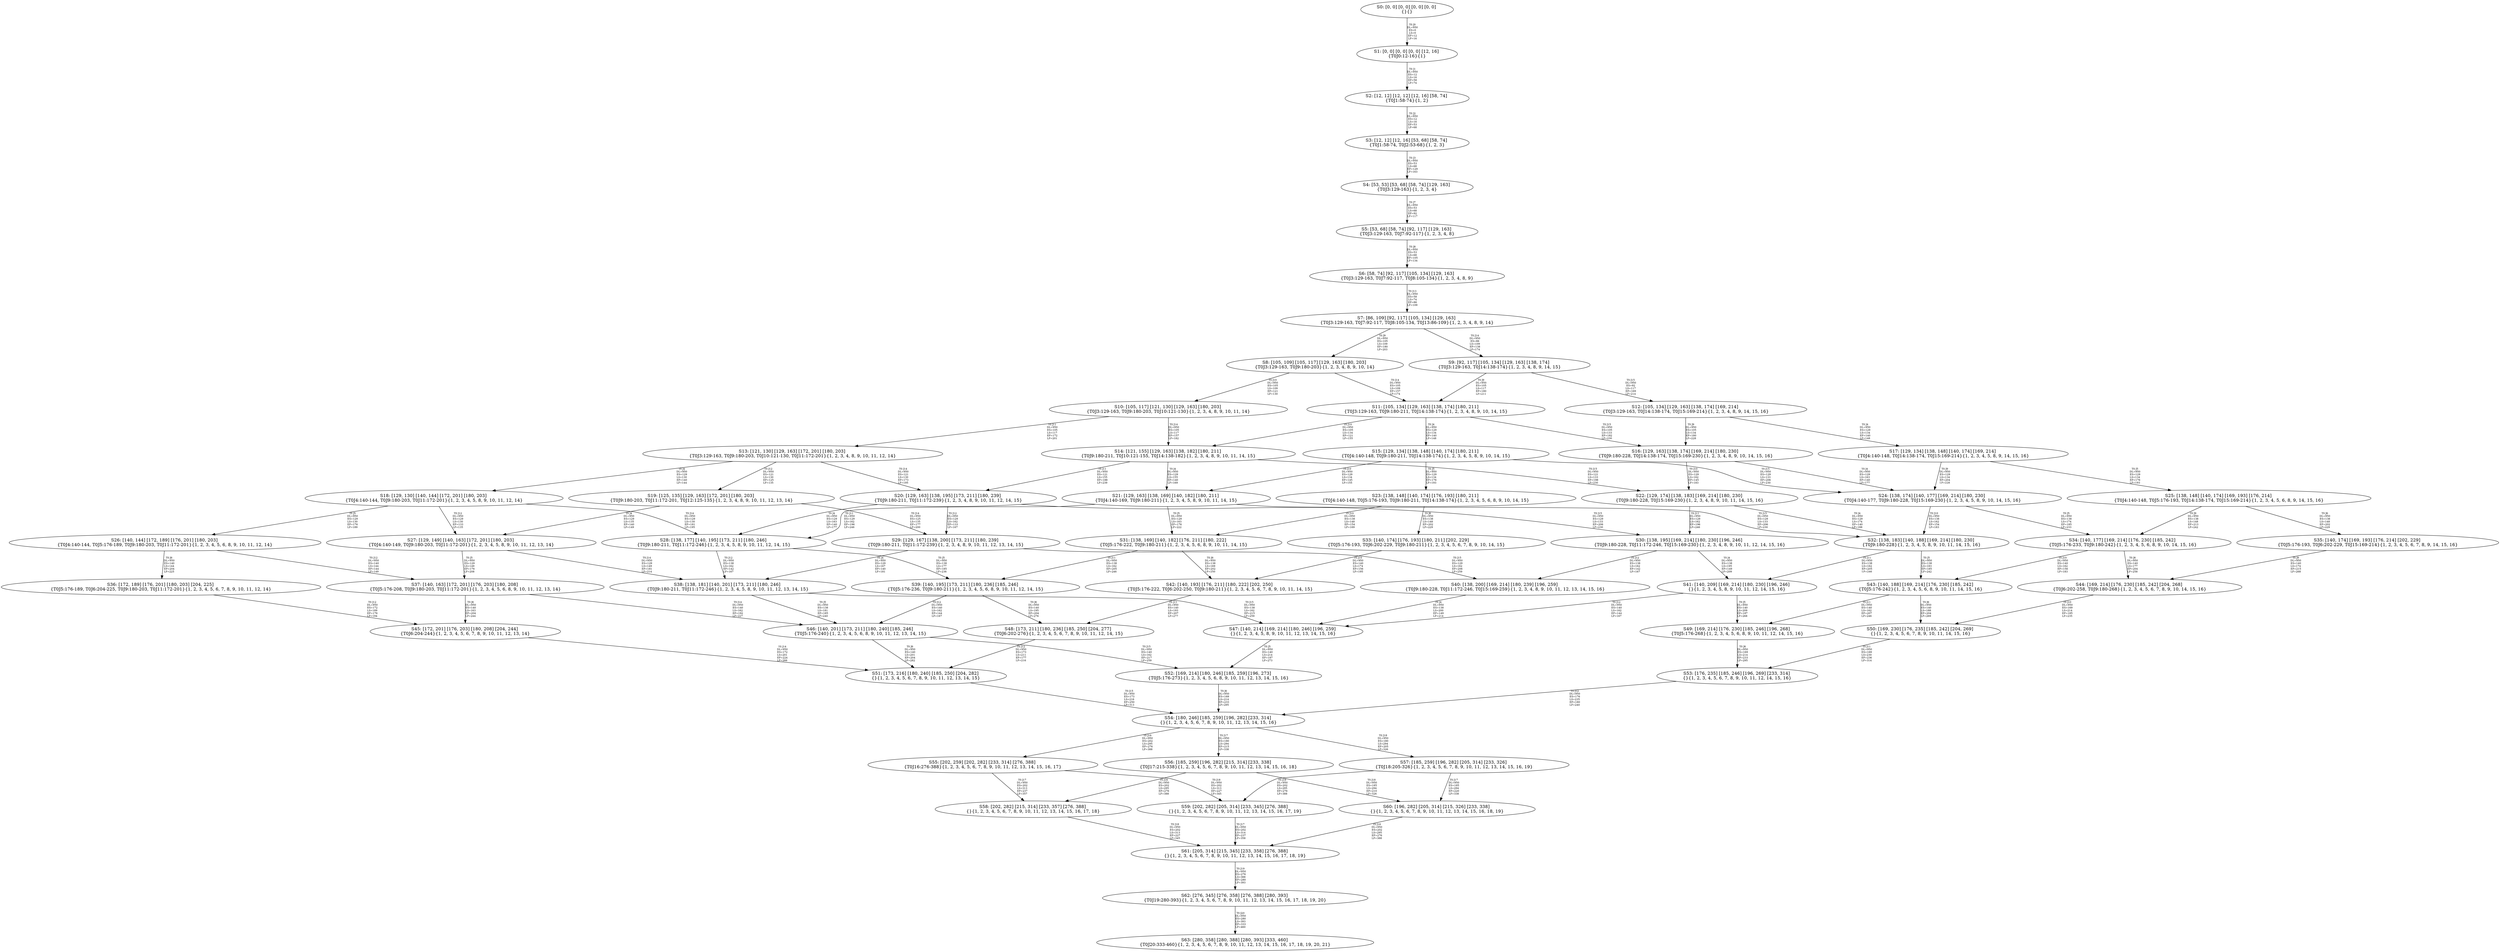 digraph {
	S0[label="S0: [0, 0] [0, 0] [0, 0] [0, 0] \n{}{}"];
	S1[label="S1: [0, 0] [0, 0] [0, 0] [12, 16] \n{T0J0:12-16}{1}"];
	S2[label="S2: [12, 12] [12, 12] [12, 16] [58, 74] \n{T0J1:58-74}{1, 2}"];
	S3[label="S3: [12, 12] [12, 16] [53, 68] [58, 74] \n{T0J1:58-74, T0J2:53-68}{1, 2, 3}"];
	S4[label="S4: [53, 53] [53, 68] [58, 74] [129, 163] \n{T0J3:129-163}{1, 2, 3, 4}"];
	S5[label="S5: [53, 68] [58, 74] [92, 117] [129, 163] \n{T0J3:129-163, T0J7:92-117}{1, 2, 3, 4, 8}"];
	S6[label="S6: [58, 74] [92, 117] [105, 134] [129, 163] \n{T0J3:129-163, T0J7:92-117, T0J8:105-134}{1, 2, 3, 4, 8, 9}"];
	S7[label="S7: [86, 109] [92, 117] [105, 134] [129, 163] \n{T0J3:129-163, T0J7:92-117, T0J8:105-134, T0J13:86-109}{1, 2, 3, 4, 8, 9, 14}"];
	S8[label="S8: [105, 109] [105, 117] [129, 163] [180, 203] \n{T0J3:129-163, T0J9:180-203}{1, 2, 3, 4, 8, 9, 10, 14}"];
	S9[label="S9: [92, 117] [105, 134] [129, 163] [138, 174] \n{T0J3:129-163, T0J14:138-174}{1, 2, 3, 4, 8, 9, 14, 15}"];
	S10[label="S10: [105, 117] [121, 130] [129, 163] [180, 203] \n{T0J3:129-163, T0J9:180-203, T0J10:121-130}{1, 2, 3, 4, 8, 9, 10, 11, 14}"];
	S11[label="S11: [105, 134] [129, 163] [138, 174] [180, 211] \n{T0J3:129-163, T0J9:180-211, T0J14:138-174}{1, 2, 3, 4, 8, 9, 10, 14, 15}"];
	S12[label="S12: [105, 134] [129, 163] [138, 174] [169, 214] \n{T0J3:129-163, T0J14:138-174, T0J15:169-214}{1, 2, 3, 4, 8, 9, 14, 15, 16}"];
	S13[label="S13: [121, 130] [129, 163] [172, 201] [180, 203] \n{T0J3:129-163, T0J9:180-203, T0J10:121-130, T0J11:172-201}{1, 2, 3, 4, 8, 9, 10, 11, 12, 14}"];
	S14[label="S14: [121, 155] [129, 163] [138, 182] [180, 211] \n{T0J9:180-211, T0J10:121-155, T0J14:138-182}{1, 2, 3, 4, 8, 9, 10, 11, 14, 15}"];
	S15[label="S15: [129, 134] [138, 148] [140, 174] [180, 211] \n{T0J4:140-148, T0J9:180-211, T0J14:138-174}{1, 2, 3, 4, 5, 8, 9, 10, 14, 15}"];
	S16[label="S16: [129, 163] [138, 174] [169, 214] [180, 230] \n{T0J9:180-228, T0J14:138-174, T0J15:169-230}{1, 2, 3, 4, 8, 9, 10, 14, 15, 16}"];
	S17[label="S17: [129, 134] [138, 148] [140, 174] [169, 214] \n{T0J4:140-148, T0J14:138-174, T0J15:169-214}{1, 2, 3, 4, 5, 8, 9, 14, 15, 16}"];
	S18[label="S18: [129, 130] [140, 144] [172, 201] [180, 203] \n{T0J4:140-144, T0J9:180-203, T0J11:172-201}{1, 2, 3, 4, 5, 8, 9, 10, 11, 12, 14}"];
	S19[label="S19: [125, 135] [129, 163] [172, 201] [180, 203] \n{T0J9:180-203, T0J11:172-201, T0J12:125-135}{1, 2, 3, 4, 8, 9, 10, 11, 12, 13, 14}"];
	S20[label="S20: [129, 163] [138, 195] [173, 211] [180, 239] \n{T0J9:180-211, T0J11:172-239}{1, 2, 3, 4, 8, 9, 10, 11, 12, 14, 15}"];
	S21[label="S21: [129, 163] [138, 169] [140, 182] [180, 211] \n{T0J4:140-169, T0J9:180-211}{1, 2, 3, 4, 5, 8, 9, 10, 11, 14, 15}"];
	S22[label="S22: [129, 174] [138, 183] [169, 214] [180, 230] \n{T0J9:180-228, T0J15:169-230}{1, 2, 3, 4, 8, 9, 10, 11, 14, 15, 16}"];
	S23[label="S23: [138, 148] [140, 174] [176, 193] [180, 211] \n{T0J4:140-148, T0J5:176-193, T0J9:180-211, T0J14:138-174}{1, 2, 3, 4, 5, 6, 8, 9, 10, 14, 15}"];
	S24[label="S24: [138, 174] [140, 177] [169, 214] [180, 230] \n{T0J4:140-177, T0J9:180-228, T0J15:169-230}{1, 2, 3, 4, 5, 8, 9, 10, 14, 15, 16}"];
	S25[label="S25: [138, 148] [140, 174] [169, 193] [176, 214] \n{T0J4:140-148, T0J5:176-193, T0J14:138-174, T0J15:169-214}{1, 2, 3, 4, 5, 6, 8, 9, 14, 15, 16}"];
	S26[label="S26: [140, 144] [172, 189] [176, 201] [180, 203] \n{T0J4:140-144, T0J5:176-189, T0J9:180-203, T0J11:172-201}{1, 2, 3, 4, 5, 6, 8, 9, 10, 11, 12, 14}"];
	S27[label="S27: [129, 149] [140, 163] [172, 201] [180, 203] \n{T0J4:140-149, T0J9:180-203, T0J11:172-201}{1, 2, 3, 4, 5, 8, 9, 10, 11, 12, 13, 14}"];
	S28[label="S28: [138, 177] [140, 195] [173, 211] [180, 246] \n{T0J9:180-211, T0J11:172-246}{1, 2, 3, 4, 5, 8, 9, 10, 11, 12, 14, 15}"];
	S29[label="S29: [129, 167] [138, 200] [173, 211] [180, 239] \n{T0J9:180-211, T0J11:172-239}{1, 2, 3, 4, 8, 9, 10, 11, 12, 13, 14, 15}"];
	S30[label="S30: [138, 195] [169, 214] [180, 230] [196, 246] \n{T0J9:180-228, T0J11:172-246, T0J15:169-230}{1, 2, 3, 4, 8, 9, 10, 11, 12, 14, 15, 16}"];
	S31[label="S31: [138, 169] [140, 182] [176, 211] [180, 222] \n{T0J5:176-222, T0J9:180-211}{1, 2, 3, 4, 5, 6, 8, 9, 10, 11, 14, 15}"];
	S32[label="S32: [138, 183] [140, 188] [169, 214] [180, 230] \n{T0J9:180-228}{1, 2, 3, 4, 5, 8, 9, 10, 11, 14, 15, 16}"];
	S33[label="S33: [140, 174] [176, 193] [180, 211] [202, 229] \n{T0J5:176-193, T0J6:202-229, T0J9:180-211}{1, 2, 3, 4, 5, 6, 7, 8, 9, 10, 14, 15}"];
	S34[label="S34: [140, 177] [169, 214] [176, 230] [185, 242] \n{T0J5:176-233, T0J9:180-242}{1, 2, 3, 4, 5, 6, 8, 9, 10, 14, 15, 16}"];
	S35[label="S35: [140, 174] [169, 193] [176, 214] [202, 229] \n{T0J5:176-193, T0J6:202-229, T0J15:169-214}{1, 2, 3, 4, 5, 6, 7, 8, 9, 14, 15, 16}"];
	S36[label="S36: [172, 189] [176, 201] [180, 203] [204, 225] \n{T0J5:176-189, T0J6:204-225, T0J9:180-203, T0J11:172-201}{1, 2, 3, 4, 5, 6, 7, 8, 9, 10, 11, 12, 14}"];
	S37[label="S37: [140, 163] [172, 201] [176, 203] [180, 208] \n{T0J5:176-208, T0J9:180-203, T0J11:172-201}{1, 2, 3, 4, 5, 6, 8, 9, 10, 11, 12, 13, 14}"];
	S38[label="S38: [138, 181] [140, 201] [173, 211] [180, 246] \n{T0J9:180-211, T0J11:172-246}{1, 2, 3, 4, 5, 8, 9, 10, 11, 12, 13, 14, 15}"];
	S39[label="S39: [140, 195] [173, 211] [180, 236] [185, 246] \n{T0J5:176-236, T0J9:180-211}{1, 2, 3, 4, 5, 6, 8, 9, 10, 11, 12, 14, 15}"];
	S40[label="S40: [138, 200] [169, 214] [180, 239] [196, 259] \n{T0J9:180-228, T0J11:172-246, T0J15:169-259}{1, 2, 3, 4, 8, 9, 10, 11, 12, 13, 14, 15, 16}"];
	S41[label="S41: [140, 209] [169, 214] [180, 230] [196, 246] \n{}{1, 2, 3, 4, 5, 8, 9, 10, 11, 12, 14, 15, 16}"];
	S42[label="S42: [140, 193] [176, 211] [180, 222] [202, 250] \n{T0J5:176-222, T0J6:202-250, T0J9:180-211}{1, 2, 3, 4, 5, 6, 7, 8, 9, 10, 11, 14, 15}"];
	S43[label="S43: [140, 188] [169, 214] [176, 230] [185, 242] \n{T0J5:176-242}{1, 2, 3, 4, 5, 6, 8, 9, 10, 11, 14, 15, 16}"];
	S44[label="S44: [169, 214] [176, 230] [185, 242] [204, 268] \n{T0J6:202-258, T0J9:180-268}{1, 2, 3, 4, 5, 6, 7, 8, 9, 10, 14, 15, 16}"];
	S45[label="S45: [172, 201] [176, 203] [180, 208] [204, 244] \n{T0J6:204-244}{1, 2, 3, 4, 5, 6, 7, 8, 9, 10, 11, 12, 13, 14}"];
	S46[label="S46: [140, 201] [173, 211] [180, 240] [185, 246] \n{T0J5:176-240}{1, 2, 3, 4, 5, 6, 8, 9, 10, 11, 12, 13, 14, 15}"];
	S47[label="S47: [140, 214] [169, 214] [180, 246] [196, 259] \n{}{1, 2, 3, 4, 5, 8, 9, 10, 11, 12, 13, 14, 15, 16}"];
	S48[label="S48: [173, 211] [180, 236] [185, 250] [204, 277] \n{T0J6:202-276}{1, 2, 3, 4, 5, 6, 7, 8, 9, 10, 11, 12, 14, 15}"];
	S49[label="S49: [169, 214] [176, 230] [185, 246] [196, 268] \n{T0J5:176-268}{1, 2, 3, 4, 5, 6, 8, 9, 10, 11, 12, 14, 15, 16}"];
	S50[label="S50: [169, 230] [176, 235] [185, 242] [204, 269] \n{}{1, 2, 3, 4, 5, 6, 7, 8, 9, 10, 11, 14, 15, 16}"];
	S51[label="S51: [173, 216] [180, 240] [185, 250] [204, 282] \n{}{1, 2, 3, 4, 5, 6, 7, 8, 9, 10, 11, 12, 13, 14, 15}"];
	S52[label="S52: [169, 214] [180, 246] [185, 259] [196, 273] \n{T0J5:176-273}{1, 2, 3, 4, 5, 6, 8, 9, 10, 11, 12, 13, 14, 15, 16}"];
	S53[label="S53: [176, 235] [185, 246] [196, 269] [233, 314] \n{}{1, 2, 3, 4, 5, 6, 7, 8, 9, 10, 11, 12, 14, 15, 16}"];
	S54[label="S54: [180, 246] [185, 259] [196, 282] [233, 314] \n{}{1, 2, 3, 4, 5, 6, 7, 8, 9, 10, 11, 12, 13, 14, 15, 16}"];
	S55[label="S55: [202, 259] [202, 282] [233, 314] [276, 388] \n{T0J16:276-388}{1, 2, 3, 4, 5, 6, 7, 8, 9, 10, 11, 12, 13, 14, 15, 16, 17}"];
	S56[label="S56: [185, 259] [196, 282] [215, 314] [233, 338] \n{T0J17:215-338}{1, 2, 3, 4, 5, 6, 7, 8, 9, 10, 11, 12, 13, 14, 15, 16, 18}"];
	S57[label="S57: [185, 259] [196, 282] [205, 314] [233, 326] \n{T0J18:205-326}{1, 2, 3, 4, 5, 6, 7, 8, 9, 10, 11, 12, 13, 14, 15, 16, 19}"];
	S58[label="S58: [202, 282] [215, 314] [233, 357] [276, 388] \n{}{1, 2, 3, 4, 5, 6, 7, 8, 9, 10, 11, 12, 13, 14, 15, 16, 17, 18}"];
	S59[label="S59: [202, 282] [205, 314] [233, 345] [276, 388] \n{}{1, 2, 3, 4, 5, 6, 7, 8, 9, 10, 11, 12, 13, 14, 15, 16, 17, 19}"];
	S60[label="S60: [196, 282] [205, 314] [215, 326] [233, 338] \n{}{1, 2, 3, 4, 5, 6, 7, 8, 9, 10, 11, 12, 13, 14, 15, 16, 18, 19}"];
	S61[label="S61: [205, 314] [215, 345] [233, 358] [276, 388] \n{}{1, 2, 3, 4, 5, 6, 7, 8, 9, 10, 11, 12, 13, 14, 15, 16, 17, 18, 19}"];
	S62[label="S62: [276, 345] [276, 358] [276, 388] [280, 393] \n{T0J19:280-393}{1, 2, 3, 4, 5, 6, 7, 8, 9, 10, 11, 12, 13, 14, 15, 16, 17, 18, 19, 20}"];
	S63[label="S63: [280, 358] [280, 388] [280, 393] [333, 460] \n{T0J20:333-460}{1, 2, 3, 4, 5, 6, 7, 8, 9, 10, 11, 12, 13, 14, 15, 16, 17, 18, 19, 20, 21}"];
	S0 -> S1[label="T0 J0\nDL=950\nES=0\nLS=0\nEF=12\nLF=16",fontsize=8];
	S1 -> S2[label="T0 J1\nDL=950\nES=12\nLS=16\nEF=58\nLF=74",fontsize=8];
	S2 -> S3[label="T0 J2\nDL=950\nES=12\nLS=16\nEF=53\nLF=68",fontsize=8];
	S3 -> S4[label="T0 J3\nDL=950\nES=53\nLS=68\nEF=129\nLF=163",fontsize=8];
	S4 -> S5[label="T0 J7\nDL=950\nES=53\nLS=68\nEF=92\nLF=117",fontsize=8];
	S5 -> S6[label="T0 J8\nDL=950\nES=53\nLS=68\nEF=105\nLF=134",fontsize=8];
	S6 -> S7[label="T0 J13\nDL=950\nES=58\nLS=74\nEF=86\nLF=109",fontsize=8];
	S7 -> S8[label="T0 J9\nDL=950\nES=105\nLS=109\nEF=180\nLF=203",fontsize=8];
	S7 -> S9[label="T0 J14\nDL=950\nES=86\nLS=109\nEF=138\nLF=174",fontsize=8];
	S8 -> S10[label="T0 J10\nDL=950\nES=105\nLS=109\nEF=121\nLF=130",fontsize=8];
	S8 -> S11[label="T0 J14\nDL=950\nES=105\nLS=109\nEF=157\nLF=174",fontsize=8];
	S9 -> S11[label="T0 J9\nDL=950\nES=105\nLS=117\nEF=180\nLF=211",fontsize=8];
	S9 -> S12[label="T0 J15\nDL=950\nES=92\nLS=117\nEF=169\nLF=214",fontsize=8];
	S10 -> S13[label="T0 J11\nDL=950\nES=105\nLS=117\nEF=172\nLF=201",fontsize=8];
	S10 -> S14[label="T0 J14\nDL=950\nES=105\nLS=117\nEF=157\nLF=182",fontsize=8];
	S11 -> S15[label="T0 J4\nDL=950\nES=129\nLS=134\nEF=140\nLF=148",fontsize=8];
	S11 -> S14[label="T0 J10\nDL=950\nES=105\nLS=134\nEF=121\nLF=155",fontsize=8];
	S11 -> S16[label="T0 J15\nDL=950\nES=105\nLS=133\nEF=182\nLF=230",fontsize=8];
	S12 -> S17[label="T0 J4\nDL=950\nES=129\nLS=134\nEF=140\nLF=148",fontsize=8];
	S12 -> S16[label="T0 J9\nDL=950\nES=105\nLS=134\nEF=180\nLF=228",fontsize=8];
	S13 -> S18[label="T0 J4\nDL=950\nES=129\nLS=130\nEF=140\nLF=144",fontsize=8];
	S13 -> S19[label="T0 J12\nDL=950\nES=121\nLS=130\nEF=125\nLF=135",fontsize=8];
	S13 -> S20[label="T0 J14\nDL=950\nES=121\nLS=130\nEF=173\nLF=195",fontsize=8];
	S14 -> S21[label="T0 J4\nDL=950\nES=129\nLS=155\nEF=140\nLF=169",fontsize=8];
	S14 -> S20[label="T0 J11\nDL=950\nES=121\nLS=155\nEF=188\nLF=239",fontsize=8];
	S14 -> S22[label="T0 J15\nDL=950\nES=121\nLS=133\nEF=198\nLF=230",fontsize=8];
	S15 -> S23[label="T0 J5\nDL=950\nES=129\nLS=134\nEF=176\nLF=193",fontsize=8];
	S15 -> S21[label="T0 J10\nDL=950\nES=129\nLS=134\nEF=145\nLF=155",fontsize=8];
	S15 -> S24[label="T0 J15\nDL=950\nES=129\nLS=133\nEF=206\nLF=230",fontsize=8];
	S16 -> S24[label="T0 J4\nDL=950\nES=129\nLS=163\nEF=140\nLF=177",fontsize=8];
	S16 -> S22[label="T0 J10\nDL=950\nES=129\nLS=162\nEF=145\nLF=183",fontsize=8];
	S17 -> S25[label="T0 J5\nDL=950\nES=129\nLS=134\nEF=176\nLF=193",fontsize=8];
	S17 -> S24[label="T0 J9\nDL=950\nES=129\nLS=134\nEF=204\nLF=228",fontsize=8];
	S18 -> S26[label="T0 J5\nDL=950\nES=129\nLS=130\nEF=176\nLF=189",fontsize=8];
	S18 -> S27[label="T0 J12\nDL=950\nES=129\nLS=130\nEF=133\nLF=135",fontsize=8];
	S18 -> S28[label="T0 J14\nDL=950\nES=129\nLS=130\nEF=181\nLF=195",fontsize=8];
	S19 -> S27[label="T0 J4\nDL=950\nES=129\nLS=135\nEF=140\nLF=149",fontsize=8];
	S19 -> S29[label="T0 J14\nDL=950\nES=125\nLS=135\nEF=177\nLF=200",fontsize=8];
	S20 -> S28[label="T0 J4\nDL=950\nES=129\nLS=163\nEF=140\nLF=177",fontsize=8];
	S20 -> S29[label="T0 J12\nDL=950\nES=129\nLS=162\nEF=133\nLF=167",fontsize=8];
	S20 -> S30[label="T0 J15\nDL=950\nES=129\nLS=133\nEF=206\nLF=230",fontsize=8];
	S21 -> S31[label="T0 J5\nDL=950\nES=129\nLS=163\nEF=176\nLF=222",fontsize=8];
	S21 -> S28[label="T0 J11\nDL=950\nES=129\nLS=162\nEF=196\nLF=246",fontsize=8];
	S21 -> S32[label="T0 J15\nDL=950\nES=129\nLS=133\nEF=206\nLF=230",fontsize=8];
	S22 -> S32[label="T0 J4\nDL=950\nES=129\nLS=174\nEF=140\nLF=188",fontsize=8];
	S22 -> S30[label="T0 J11\nDL=950\nES=129\nLS=162\nEF=196\nLF=246",fontsize=8];
	S23 -> S33[label="T0 J6\nDL=950\nES=138\nLS=148\nEF=202\nLF=229",fontsize=8];
	S23 -> S31[label="T0 J10\nDL=950\nES=138\nLS=148\nEF=154\nLF=169",fontsize=8];
	S24 -> S34[label="T0 J5\nDL=950\nES=138\nLS=174\nEF=185\nLF=233",fontsize=8];
	S24 -> S32[label="T0 J10\nDL=950\nES=138\nLS=162\nEF=154\nLF=183",fontsize=8];
	S25 -> S35[label="T0 J6\nDL=950\nES=138\nLS=148\nEF=202\nLF=229",fontsize=8];
	S25 -> S34[label="T0 J9\nDL=950\nES=138\nLS=148\nEF=213\nLF=242",fontsize=8];
	S26 -> S36[label="T0 J6\nDL=950\nES=140\nLS=144\nEF=204\nLF=225",fontsize=8];
	S26 -> S37[label="T0 J12\nDL=950\nES=140\nLS=144\nEF=144\nLF=149",fontsize=8];
	S27 -> S37[label="T0 J5\nDL=950\nES=129\nLS=149\nEF=176\nLF=208",fontsize=8];
	S27 -> S38[label="T0 J14\nDL=950\nES=129\nLS=149\nEF=181\nLF=214",fontsize=8];
	S28 -> S39[label="T0 J5\nDL=950\nES=138\nLS=177\nEF=185\nLF=236",fontsize=8];
	S28 -> S38[label="T0 J12\nDL=950\nES=138\nLS=162\nEF=142\nLF=167",fontsize=8];
	S29 -> S38[label="T0 J4\nDL=950\nES=129\nLS=167\nEF=140\nLF=181",fontsize=8];
	S29 -> S40[label="T0 J15\nDL=950\nES=129\nLS=162\nEF=206\nLF=259",fontsize=8];
	S30 -> S41[label="T0 J4\nDL=950\nES=138\nLS=195\nEF=149\nLF=209",fontsize=8];
	S30 -> S40[label="T0 J12\nDL=950\nES=138\nLS=162\nEF=142\nLF=167",fontsize=8];
	S31 -> S42[label="T0 J6\nDL=950\nES=138\nLS=169\nEF=202\nLF=250",fontsize=8];
	S31 -> S39[label="T0 J11\nDL=950\nES=138\nLS=162\nEF=205\nLF=246",fontsize=8];
	S32 -> S43[label="T0 J5\nDL=950\nES=138\nLS=183\nEF=185\nLF=242",fontsize=8];
	S32 -> S41[label="T0 J11\nDL=950\nES=138\nLS=162\nEF=205\nLF=246",fontsize=8];
	S33 -> S42[label="T0 J10\nDL=950\nES=140\nLS=174\nEF=156\nLF=195",fontsize=8];
	S34 -> S44[label="T0 J6\nDL=950\nES=140\nLS=177\nEF=204\nLF=258",fontsize=8];
	S34 -> S43[label="T0 J10\nDL=950\nES=140\nLS=162\nEF=156\nLF=183",fontsize=8];
	S35 -> S44[label="T0 J9\nDL=950\nES=140\nLS=174\nEF=215\nLF=268",fontsize=8];
	S36 -> S45[label="T0 J12\nDL=950\nES=172\nLS=189\nEF=176\nLF=194",fontsize=8];
	S37 -> S45[label="T0 J6\nDL=950\nES=140\nLS=163\nEF=204\nLF=244",fontsize=8];
	S37 -> S46[label="T0 J14\nDL=950\nES=140\nLS=162\nEF=192\nLF=227",fontsize=8];
	S38 -> S46[label="T0 J5\nDL=950\nES=138\nLS=181\nEF=185\nLF=240",fontsize=8];
	S38 -> S47[label="T0 J15\nDL=950\nES=138\nLS=162\nEF=215\nLF=259",fontsize=8];
	S39 -> S48[label="T0 J6\nDL=950\nES=140\nLS=195\nEF=204\nLF=276",fontsize=8];
	S39 -> S46[label="T0 J12\nDL=950\nES=140\nLS=162\nEF=144\nLF=167",fontsize=8];
	S40 -> S47[label="T0 J4\nDL=950\nES=138\nLS=200\nEF=149\nLF=214",fontsize=8];
	S41 -> S49[label="T0 J5\nDL=950\nES=140\nLS=209\nEF=187\nLF=268",fontsize=8];
	S41 -> S47[label="T0 J12\nDL=950\nES=140\nLS=162\nEF=144\nLF=167",fontsize=8];
	S42 -> S48[label="T0 J11\nDL=950\nES=140\nLS=193\nEF=207\nLF=277",fontsize=8];
	S43 -> S50[label="T0 J6\nDL=950\nES=140\nLS=188\nEF=204\nLF=269",fontsize=8];
	S43 -> S49[label="T0 J11\nDL=950\nES=140\nLS=162\nEF=207\nLF=246",fontsize=8];
	S44 -> S50[label="T0 J10\nDL=950\nES=169\nLS=214\nEF=185\nLF=235",fontsize=8];
	S45 -> S51[label="T0 J14\nDL=950\nES=172\nLS=201\nEF=224\nLF=266",fontsize=8];
	S46 -> S51[label="T0 J6\nDL=950\nES=140\nLS=201\nEF=204\nLF=282",fontsize=8];
	S46 -> S52[label="T0 J15\nDL=950\nES=140\nLS=162\nEF=217\nLF=259",fontsize=8];
	S47 -> S52[label="T0 J5\nDL=950\nES=140\nLS=214\nEF=187\nLF=273",fontsize=8];
	S48 -> S51[label="T0 J12\nDL=950\nES=173\nLS=211\nEF=177\nLF=216",fontsize=8];
	S49 -> S53[label="T0 J6\nDL=950\nES=169\nLS=214\nEF=233\nLF=295",fontsize=8];
	S50 -> S53[label="T0 J11\nDL=950\nES=169\nLS=230\nEF=236\nLF=314",fontsize=8];
	S51 -> S54[label="T0 J15\nDL=950\nES=173\nLS=216\nEF=250\nLF=313",fontsize=8];
	S52 -> S54[label="T0 J6\nDL=950\nES=169\nLS=214\nEF=233\nLF=295",fontsize=8];
	S53 -> S54[label="T0 J12\nDL=950\nES=176\nLS=235\nEF=180\nLF=240",fontsize=8];
	S54 -> S55[label="T0 J16\nDL=950\nES=202\nLS=295\nEF=276\nLF=388",fontsize=8];
	S54 -> S56[label="T0 J17\nDL=950\nES=180\nLS=294\nEF=215\nLF=338",fontsize=8];
	S54 -> S57[label="T0 J18\nDL=950\nES=180\nLS=294\nEF=205\nLF=326",fontsize=8];
	S55 -> S58[label="T0 J17\nDL=950\nES=202\nLS=313\nEF=237\nLF=357",fontsize=8];
	S55 -> S59[label="T0 J18\nDL=950\nES=202\nLS=313\nEF=227\nLF=345",fontsize=8];
	S56 -> S58[label="T0 J16\nDL=950\nES=202\nLS=295\nEF=276\nLF=388",fontsize=8];
	S56 -> S60[label="T0 J18\nDL=950\nES=185\nLS=294\nEF=210\nLF=326",fontsize=8];
	S57 -> S59[label="T0 J16\nDL=950\nES=202\nLS=295\nEF=276\nLF=388",fontsize=8];
	S57 -> S60[label="T0 J17\nDL=950\nES=185\nLS=294\nEF=220\nLF=338",fontsize=8];
	S58 -> S61[label="T0 J18\nDL=950\nES=202\nLS=313\nEF=227\nLF=345",fontsize=8];
	S59 -> S61[label="T0 J17\nDL=950\nES=202\nLS=314\nEF=237\nLF=358",fontsize=8];
	S60 -> S61[label="T0 J16\nDL=950\nES=202\nLS=295\nEF=276\nLF=388",fontsize=8];
	S61 -> S62[label="T0 J19\nDL=950\nES=276\nLS=388\nEF=280\nLF=393",fontsize=8];
	S62 -> S63[label="T0 J20\nDL=950\nES=280\nLS=393\nEF=333\nLF=460",fontsize=8];
}

